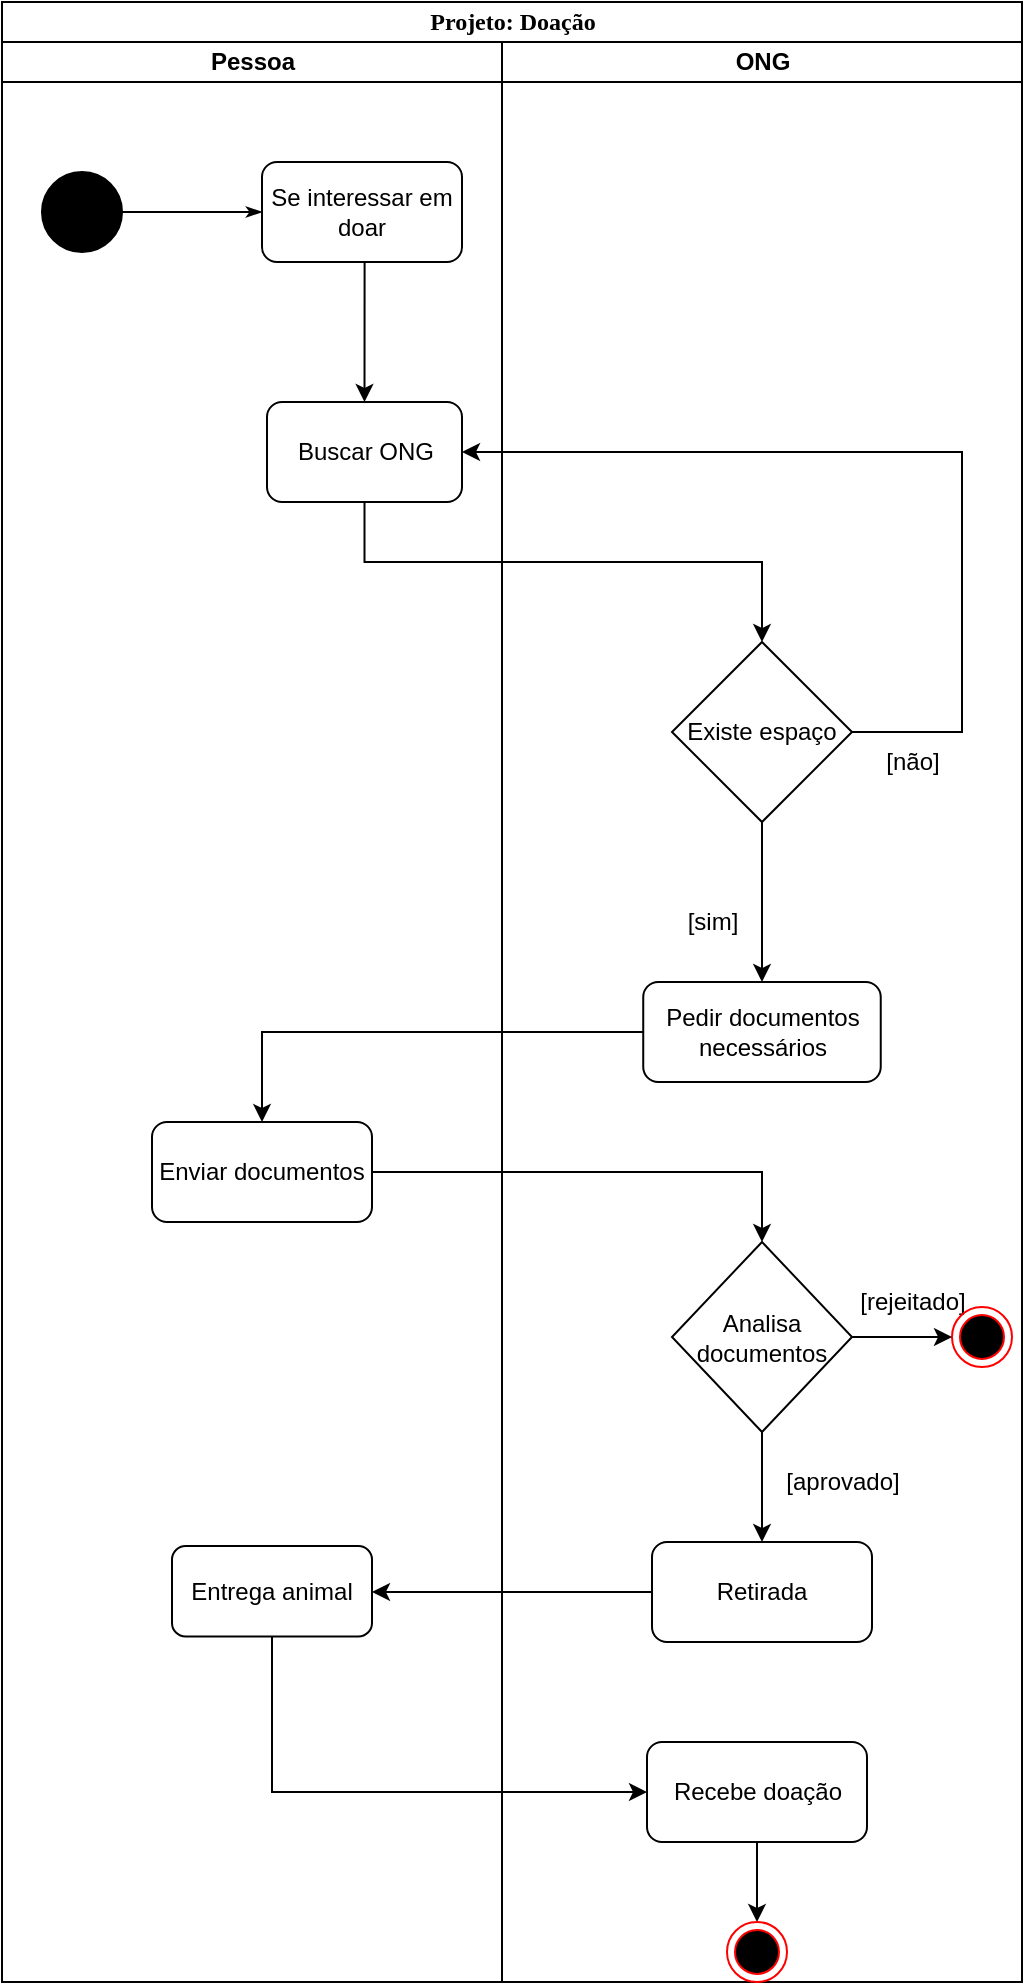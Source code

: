 <mxfile version="13.7.6" type="google"><diagram name="Page-1" id="0783ab3e-0a74-02c8-0abd-f7b4e66b4bec"><mxGraphModel dx="1381" dy="795" grid="1" gridSize="10" guides="1" tooltips="1" connect="1" arrows="1" fold="1" page="1" pageScale="1" pageWidth="850" pageHeight="1100" background="#ffffff" math="0" shadow="0"><root><mxCell id="0"/><mxCell id="1" parent="0"/><mxCell id="l-SKu9B9MOOrmYqb1uJB-1" value="Projeto: Doação" style="swimlane;html=1;childLayout=stackLayout;startSize=20;rounded=0;shadow=0;comic=0;labelBackgroundColor=none;strokeWidth=1;fontFamily=Verdana;fontSize=12;align=center;" parent="1" vertex="1"><mxGeometry x="40" y="10" width="510" height="990" as="geometry"/></mxCell><mxCell id="l-SKu9B9MOOrmYqb1uJB-2" value="Pessoa" style="swimlane;html=1;startSize=20;" parent="l-SKu9B9MOOrmYqb1uJB-1" vertex="1"><mxGeometry y="20" width="250" height="970" as="geometry"/></mxCell><mxCell id="l-SKu9B9MOOrmYqb1uJB-4" value="" style="ellipse;whiteSpace=wrap;html=1;rounded=0;shadow=0;comic=0;labelBackgroundColor=none;strokeWidth=1;fillColor=#000000;fontFamily=Verdana;fontSize=12;align=center;" parent="l-SKu9B9MOOrmYqb1uJB-2" vertex="1"><mxGeometry x="20" y="65" width="40" height="40" as="geometry"/></mxCell><mxCell id="l-SKu9B9MOOrmYqb1uJB-5" style="edgeStyle=orthogonalEdgeStyle;rounded=0;html=1;labelBackgroundColor=none;startArrow=none;startFill=0;startSize=5;endArrow=classicThin;endFill=1;endSize=5;jettySize=auto;orthogonalLoop=1;strokeWidth=1;fontFamily=Verdana;fontSize=12" parent="l-SKu9B9MOOrmYqb1uJB-2" source="l-SKu9B9MOOrmYqb1uJB-4" edge="1"><mxGeometry relative="1" as="geometry"><mxPoint x="130" y="85" as="targetPoint"/></mxGeometry></mxCell><mxCell id="l-SKu9B9MOOrmYqb1uJB-83" value="Enviar documentos" style="rounded=1;whiteSpace=wrap;html=1;" parent="l-SKu9B9MOOrmYqb1uJB-2" vertex="1"><mxGeometry x="75" y="540" width="110" height="50" as="geometry"/></mxCell><mxCell id="l-SKu9B9MOOrmYqb1uJB-98" value="Entrega animal" style="rounded=1;whiteSpace=wrap;html=1;" parent="l-SKu9B9MOOrmYqb1uJB-2" vertex="1"><mxGeometry x="85" y="752" width="100" height="45.25" as="geometry"/></mxCell><mxCell id="l-SKu9B9MOOrmYqb1uJB-66" value="Se interessar em doar" style="rounded=1;whiteSpace=wrap;html=1;" parent="l-SKu9B9MOOrmYqb1uJB-2" vertex="1"><mxGeometry x="130" y="60" width="100" height="50" as="geometry"/></mxCell><mxCell id="l-SKu9B9MOOrmYqb1uJB-67" value="Buscar ONG" style="rounded=1;whiteSpace=wrap;html=1;" parent="l-SKu9B9MOOrmYqb1uJB-2" vertex="1"><mxGeometry x="132.5" y="180" width="97.5" height="50" as="geometry"/></mxCell><mxCell id="l-SKu9B9MOOrmYqb1uJB-20" style="edgeStyle=orthogonalEdgeStyle;rounded=0;orthogonalLoop=1;jettySize=auto;html=1;entryX=0.5;entryY=0;entryDx=0;entryDy=0;exitX=0.5;exitY=1;exitDx=0;exitDy=0;" parent="l-SKu9B9MOOrmYqb1uJB-2" edge="1"><mxGeometry relative="1" as="geometry"><mxPoint x="180" y="110" as="sourcePoint"/><mxPoint x="181.25" y="180" as="targetPoint"/><Array as="points"><mxPoint x="181" y="110"/></Array></mxGeometry></mxCell><mxCell id="l-SKu9B9MOOrmYqb1uJB-86" style="edgeStyle=orthogonalEdgeStyle;rounded=0;orthogonalLoop=1;jettySize=auto;html=1;" parent="l-SKu9B9MOOrmYqb1uJB-1" source="l-SKu9B9MOOrmYqb1uJB-82" target="l-SKu9B9MOOrmYqb1uJB-83" edge="1"><mxGeometry relative="1" as="geometry"/></mxCell><mxCell id="l-SKu9B9MOOrmYqb1uJB-87" style="edgeStyle=orthogonalEdgeStyle;rounded=0;orthogonalLoop=1;jettySize=auto;html=1;" parent="l-SKu9B9MOOrmYqb1uJB-1" source="l-SKu9B9MOOrmYqb1uJB-83" target="l-SKu9B9MOOrmYqb1uJB-85" edge="1"><mxGeometry relative="1" as="geometry"/></mxCell><mxCell id="l-SKu9B9MOOrmYqb1uJB-97" style="edgeStyle=orthogonalEdgeStyle;rounded=0;orthogonalLoop=1;jettySize=auto;html=1;exitX=0;exitY=0.5;exitDx=0;exitDy=0;" parent="l-SKu9B9MOOrmYqb1uJB-1" source="l-SKu9B9MOOrmYqb1uJB-92" target="l-SKu9B9MOOrmYqb1uJB-98" edge="1"><mxGeometry relative="1" as="geometry"><mxPoint x="135" y="935.25" as="targetPoint"/><mxPoint x="338" y="1012.63" as="sourcePoint"/><Array as="points"><mxPoint x="260" y="795"/><mxPoint x="260" y="795"/></Array></mxGeometry></mxCell><mxCell id="l-SKu9B9MOOrmYqb1uJB-21" value="ONG" style="swimlane;html=1;startSize=20;" parent="l-SKu9B9MOOrmYqb1uJB-1" vertex="1"><mxGeometry x="250" y="20" width="260" height="970" as="geometry"/></mxCell><mxCell id="l-SKu9B9MOOrmYqb1uJB-91" style="edgeStyle=orthogonalEdgeStyle;rounded=0;orthogonalLoop=1;jettySize=auto;html=1;" parent="l-SKu9B9MOOrmYqb1uJB-21" source="l-SKu9B9MOOrmYqb1uJB-85" target="l-SKu9B9MOOrmYqb1uJB-92" edge="1"><mxGeometry relative="1" as="geometry"><mxPoint x="125" y="900" as="targetPoint"/></mxGeometry></mxCell><mxCell id="l-SKu9B9MOOrmYqb1uJB-103" style="edgeStyle=orthogonalEdgeStyle;rounded=0;orthogonalLoop=1;jettySize=auto;html=1;" parent="l-SKu9B9MOOrmYqb1uJB-21" source="l-SKu9B9MOOrmYqb1uJB-101" target="l-SKu9B9MOOrmYqb1uJB-104" edge="1"><mxGeometry relative="1" as="geometry"><mxPoint x="120" y="1220" as="targetPoint"/></mxGeometry></mxCell><mxCell id="l-SKu9B9MOOrmYqb1uJB-81" value="[sim]" style="text;html=1;align=center;verticalAlign=middle;resizable=0;points=[];autosize=1;" parent="l-SKu9B9MOOrmYqb1uJB-21" vertex="1"><mxGeometry x="85" y="430" width="40" height="20" as="geometry"/></mxCell><mxCell id="l-SKu9B9MOOrmYqb1uJB-104" value="" style="ellipse;html=1;shape=endState;fillColor=#000000;strokeColor=#ff0000;" parent="l-SKu9B9MOOrmYqb1uJB-21" vertex="1"><mxGeometry x="112.5" y="940" width="30" height="30" as="geometry"/></mxCell><mxCell id="l-SKu9B9MOOrmYqb1uJB-52" value="Existe espaço" style="rhombus;whiteSpace=wrap;html=1;" parent="l-SKu9B9MOOrmYqb1uJB-21" vertex="1"><mxGeometry x="85" y="300" width="90" height="90" as="geometry"/></mxCell><mxCell id="l-SKu9B9MOOrmYqb1uJB-82" value="Pedir documentos necessários" style="rounded=1;whiteSpace=wrap;html=1;" parent="l-SKu9B9MOOrmYqb1uJB-21" vertex="1"><mxGeometry x="70.62" y="470" width="118.75" height="50" as="geometry"/></mxCell><mxCell id="l-SKu9B9MOOrmYqb1uJB-85" value="Analisa documentos" style="rhombus;whiteSpace=wrap;html=1;" parent="l-SKu9B9MOOrmYqb1uJB-21" vertex="1"><mxGeometry x="85" y="600" width="90" height="95" as="geometry"/></mxCell><mxCell id="l-SKu9B9MOOrmYqb1uJB-92" value="Retirada" style="rounded=1;whiteSpace=wrap;html=1;" parent="l-SKu9B9MOOrmYqb1uJB-21" vertex="1"><mxGeometry x="75" y="750" width="110" height="50" as="geometry"/></mxCell><mxCell id="l-SKu9B9MOOrmYqb1uJB-101" value="Recebe doação" style="rounded=1;whiteSpace=wrap;html=1;" parent="l-SKu9B9MOOrmYqb1uJB-21" vertex="1"><mxGeometry x="72.5" y="850" width="110" height="50" as="geometry"/></mxCell><mxCell id="l-SKu9B9MOOrmYqb1uJB-93" value="[aprovado]" style="text;html=1;align=center;verticalAlign=middle;resizable=0;points=[];autosize=1;" parent="l-SKu9B9MOOrmYqb1uJB-21" vertex="1"><mxGeometry x="135" y="710" width="70" height="20" as="geometry"/></mxCell><mxCell id="l-SKu9B9MOOrmYqb1uJB-89" value="[rejeitado]" style="text;html=1;align=center;verticalAlign=middle;resizable=0;points=[];autosize=1;" parent="l-SKu9B9MOOrmYqb1uJB-21" vertex="1"><mxGeometry x="170" y="620" width="70" height="20" as="geometry"/></mxCell><mxCell id="l-SKu9B9MOOrmYqb1uJB-78" value="[não]" style="text;html=1;align=center;verticalAlign=middle;resizable=0;points=[];autosize=1;" parent="l-SKu9B9MOOrmYqb1uJB-21" vertex="1"><mxGeometry x="185" y="350" width="40" height="20" as="geometry"/></mxCell><mxCell id="l-SKu9B9MOOrmYqb1uJB-80" style="edgeStyle=orthogonalEdgeStyle;rounded=0;orthogonalLoop=1;jettySize=auto;html=1;entryX=0.5;entryY=0;entryDx=0;entryDy=0;exitX=0.5;exitY=1;exitDx=0;exitDy=0;" parent="l-SKu9B9MOOrmYqb1uJB-21" source="l-SKu9B9MOOrmYqb1uJB-52" target="l-SKu9B9MOOrmYqb1uJB-82" edge="1"><mxGeometry relative="1" as="geometry"><mxPoint x="125.5" y="505" as="targetPoint"/><mxPoint x="80" y="380" as="sourcePoint"/></mxGeometry></mxCell><mxCell id="iFd4iMqjhK89kyV_9tum-5" value="" style="ellipse;html=1;shape=endState;fillColor=#000000;strokeColor=#ff0000;" vertex="1" parent="l-SKu9B9MOOrmYqb1uJB-21"><mxGeometry x="225" y="632.5" width="30" height="30" as="geometry"/></mxCell><mxCell id="iFd4iMqjhK89kyV_9tum-4" style="edgeStyle=orthogonalEdgeStyle;rounded=0;orthogonalLoop=1;jettySize=auto;html=1;entryX=0;entryY=0.5;entryDx=0;entryDy=0;" edge="1" parent="l-SKu9B9MOOrmYqb1uJB-21" source="l-SKu9B9MOOrmYqb1uJB-85" target="iFd4iMqjhK89kyV_9tum-5"><mxGeometry relative="1" as="geometry"><mxPoint x="220" y="755" as="targetPoint"/></mxGeometry></mxCell><mxCell id="iFd4iMqjhK89kyV_9tum-1" style="edgeStyle=orthogonalEdgeStyle;rounded=0;orthogonalLoop=1;jettySize=auto;html=1;entryX=0.5;entryY=0;entryDx=0;entryDy=0;" edge="1" parent="l-SKu9B9MOOrmYqb1uJB-1" source="l-SKu9B9MOOrmYqb1uJB-67" target="l-SKu9B9MOOrmYqb1uJB-52"><mxGeometry relative="1" as="geometry"><Array as="points"><mxPoint x="181" y="280"/><mxPoint x="380" y="280"/></Array></mxGeometry></mxCell><mxCell id="iFd4iMqjhK89kyV_9tum-2" style="edgeStyle=orthogonalEdgeStyle;rounded=0;orthogonalLoop=1;jettySize=auto;html=1;exitX=1;exitY=0.5;exitDx=0;exitDy=0;entryX=1;entryY=0.5;entryDx=0;entryDy=0;" edge="1" parent="l-SKu9B9MOOrmYqb1uJB-1" source="l-SKu9B9MOOrmYqb1uJB-52" target="l-SKu9B9MOOrmYqb1uJB-67"><mxGeometry relative="1" as="geometry"><Array as="points"><mxPoint x="480" y="365"/><mxPoint x="480" y="225"/></Array></mxGeometry></mxCell><mxCell id="l-SKu9B9MOOrmYqb1uJB-99" style="edgeStyle=orthogonalEdgeStyle;rounded=0;orthogonalLoop=1;jettySize=auto;html=1;entryX=0;entryY=0.5;entryDx=0;entryDy=0;" parent="l-SKu9B9MOOrmYqb1uJB-1" source="l-SKu9B9MOOrmYqb1uJB-98" target="l-SKu9B9MOOrmYqb1uJB-101" edge="1"><mxGeometry relative="1" as="geometry"><mxPoint x="135" y="890" as="targetPoint"/><Array as="points"><mxPoint x="135" y="895"/></Array></mxGeometry></mxCell></root></mxGraphModel></diagram></mxfile>